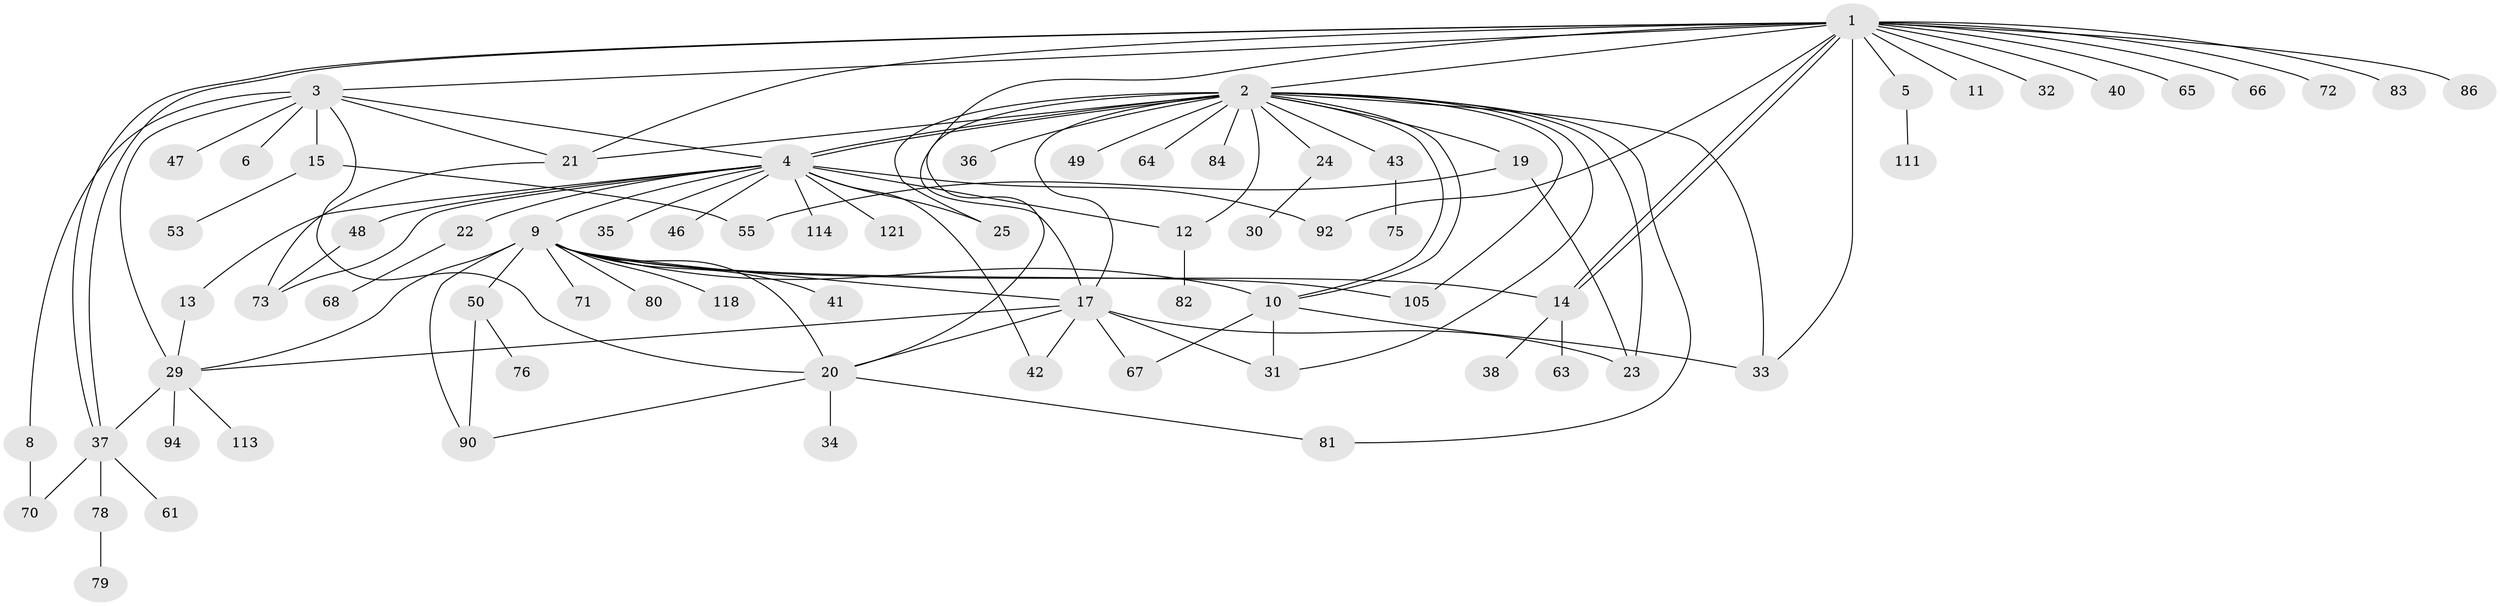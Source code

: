 // original degree distribution, {19: 0.008130081300813009, 24: 0.008130081300813009, 9: 0.008130081300813009, 13: 0.008130081300813009, 2: 0.23577235772357724, 1: 0.4715447154471545, 6: 0.024390243902439025, 17: 0.008130081300813009, 5: 0.04065040650406504, 4: 0.056910569105691054, 3: 0.11382113821138211, 8: 0.008130081300813009, 7: 0.008130081300813009}
// Generated by graph-tools (version 1.1) at 2025/18/03/04/25 18:18:12]
// undirected, 73 vertices, 109 edges
graph export_dot {
graph [start="1"]
  node [color=gray90,style=filled];
  1 [super="+56"];
  2;
  3;
  4 [super="+7"];
  5;
  6;
  8;
  9 [super="+39+28+45+18"];
  10 [super="+16+74"];
  11;
  12 [super="+58+108+115"];
  13;
  14 [super="+52+95"];
  15 [super="+103"];
  17 [super="+88+120+89+87"];
  19;
  20 [super="+57"];
  21 [super="+27"];
  22 [super="+116"];
  23 [super="+69"];
  24;
  25 [super="+26"];
  29 [super="+96+119+44"];
  30;
  31;
  32 [super="+62"];
  33;
  34;
  35;
  36 [super="+123"];
  37 [super="+60+54"];
  38;
  40 [super="+59"];
  41;
  42 [super="+91"];
  43;
  46;
  47;
  48 [super="+100"];
  49;
  50;
  53;
  55;
  61;
  63;
  64;
  65 [super="+98"];
  66;
  67 [super="+122+85"];
  68 [super="+99"];
  70;
  71;
  72;
  73 [super="+112"];
  75;
  76 [super="+97+101"];
  78 [super="+93"];
  79;
  80 [super="+110"];
  81;
  82;
  83;
  84 [super="+117"];
  86;
  90 [super="+107"];
  92;
  94;
  105;
  111;
  113;
  114;
  118;
  121;
  1 -- 2;
  1 -- 3;
  1 -- 5;
  1 -- 11;
  1 -- 14;
  1 -- 14;
  1 -- 21;
  1 -- 32;
  1 -- 33;
  1 -- 37;
  1 -- 37;
  1 -- 40;
  1 -- 65;
  1 -- 66;
  1 -- 72;
  1 -- 83;
  1 -- 86;
  1 -- 92;
  1 -- 17;
  2 -- 4 [weight=2];
  2 -- 4;
  2 -- 10;
  2 -- 10;
  2 -- 17 [weight=2];
  2 -- 19;
  2 -- 20;
  2 -- 21;
  2 -- 23;
  2 -- 24;
  2 -- 25;
  2 -- 31;
  2 -- 33;
  2 -- 36;
  2 -- 43;
  2 -- 49;
  2 -- 64;
  2 -- 81;
  2 -- 84;
  2 -- 105;
  2 -- 12;
  3 -- 4;
  3 -- 6;
  3 -- 8;
  3 -- 15;
  3 -- 21;
  3 -- 29;
  3 -- 47;
  3 -- 20;
  4 -- 12;
  4 -- 13;
  4 -- 22;
  4 -- 25;
  4 -- 35;
  4 -- 42;
  4 -- 48;
  4 -- 92;
  4 -- 114;
  4 -- 121;
  4 -- 9;
  4 -- 46;
  4 -- 73;
  5 -- 111;
  8 -- 70;
  9 -- 10 [weight=2];
  9 -- 20;
  9 -- 29;
  9 -- 41;
  9 -- 50;
  9 -- 71;
  9 -- 90;
  9 -- 105;
  9 -- 118;
  9 -- 17;
  9 -- 14;
  9 -- 80;
  10 -- 31;
  10 -- 67;
  10 -- 33;
  12 -- 82;
  13 -- 29;
  14 -- 38;
  14 -- 63;
  15 -- 53;
  15 -- 55;
  17 -- 20;
  17 -- 42;
  17 -- 67;
  17 -- 23;
  17 -- 31;
  17 -- 29;
  19 -- 23;
  19 -- 55;
  20 -- 34;
  20 -- 81;
  20 -- 90;
  21 -- 73;
  22 -- 68;
  24 -- 30;
  29 -- 37 [weight=2];
  29 -- 113;
  29 -- 94;
  37 -- 61;
  37 -- 70;
  37 -- 78;
  43 -- 75;
  48 -- 73;
  50 -- 76;
  50 -- 90;
  78 -- 79;
}
